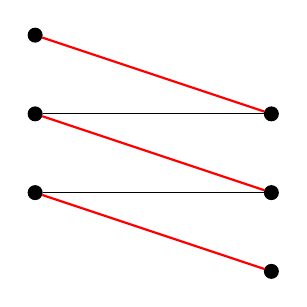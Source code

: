 \begin{tikzpicture}[every node/.style={draw,inner sep=0pt,minimum size=5pt,fill,circle},matching/.style={red,thick}]
	\node at (3,1) (a) {};
	\node at (0,2) (b) {};
	\node at (0,3) (c) {};
	\node at (3,2) (f) {};
	\node at (3,3) (g) {};
	\node at (0,4) (h) {};

	\draw[matching] (a) -- (b);
	\draw		(b) -- (f);
	\draw[matching]	(f) -- (c);
	\draw		(c) -- (g);
	\draw[matching]	(g) -- (h);
\end{tikzpicture}
